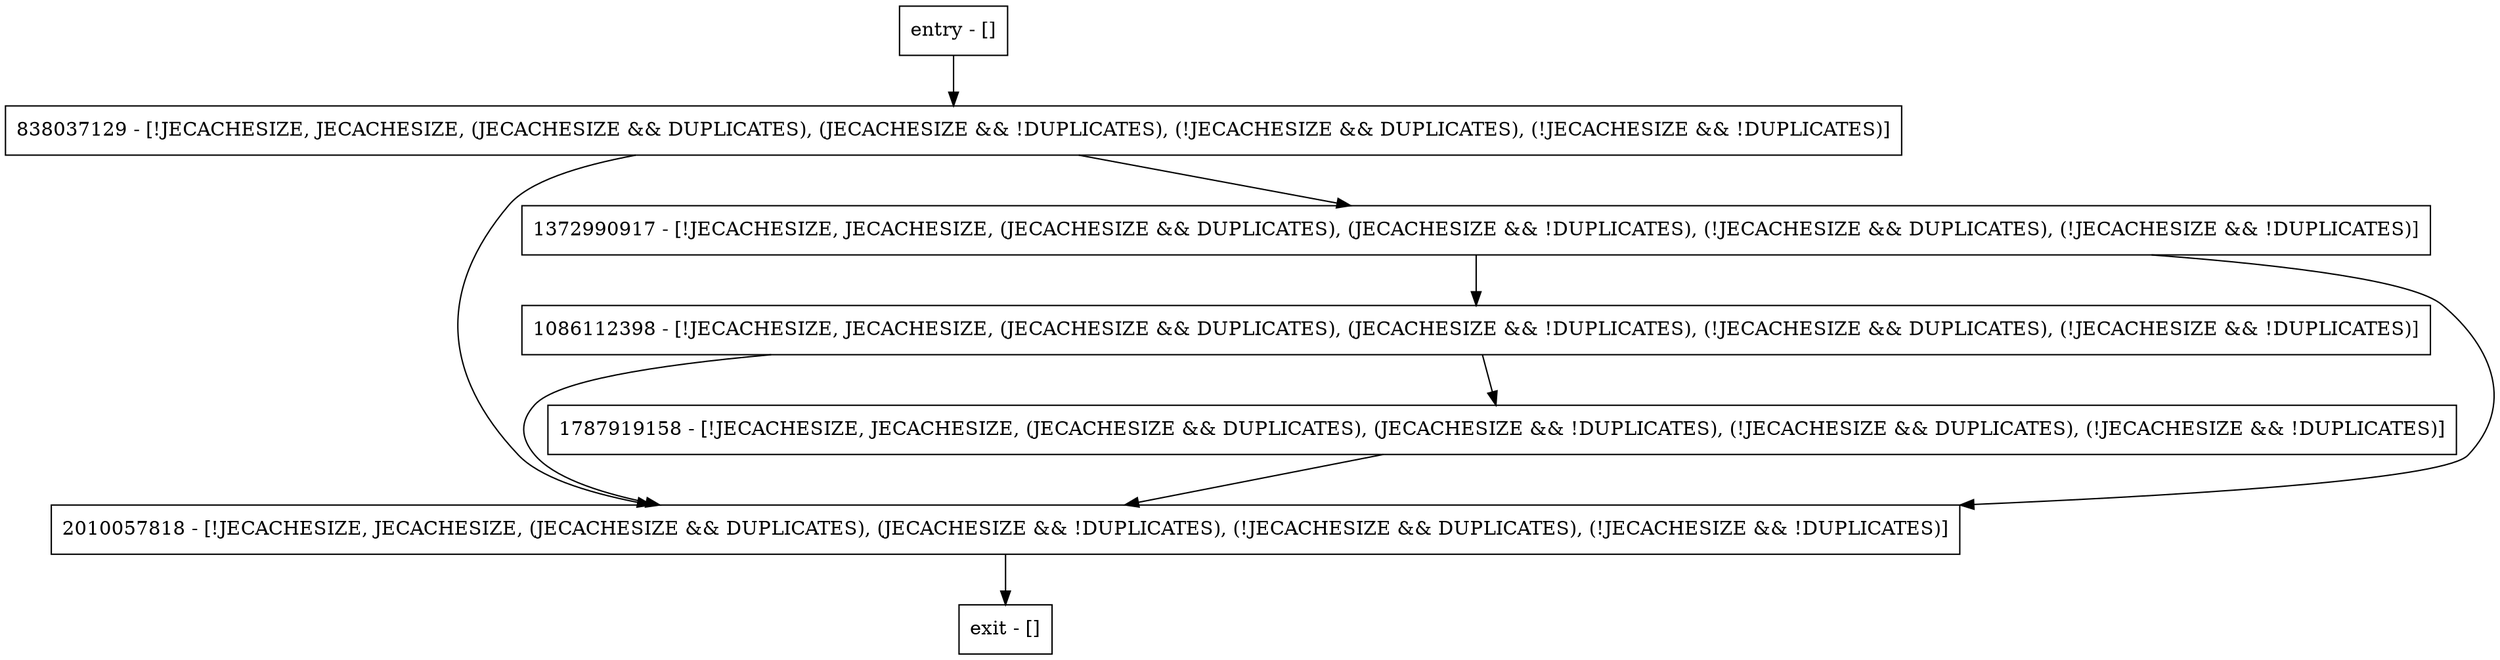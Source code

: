 digraph checkUpdatesAllowed {
node [shape=record];
1086112398 [label="1086112398 - [!JECACHESIZE, JECACHESIZE, (JECACHESIZE && DUPLICATES), (JECACHESIZE && !DUPLICATES), (!JECACHESIZE && DUPLICATES), (!JECACHESIZE && !DUPLICATES)]"];
entry [label="entry - []"];
exit [label="exit - []"];
838037129 [label="838037129 - [!JECACHESIZE, JECACHESIZE, (JECACHESIZE && DUPLICATES), (JECACHESIZE && !DUPLICATES), (!JECACHESIZE && DUPLICATES), (!JECACHESIZE && !DUPLICATES)]"];
2010057818 [label="2010057818 - [!JECACHESIZE, JECACHESIZE, (JECACHESIZE && DUPLICATES), (JECACHESIZE && !DUPLICATES), (!JECACHESIZE && DUPLICATES), (!JECACHESIZE && !DUPLICATES)]"];
1787919158 [label="1787919158 - [!JECACHESIZE, JECACHESIZE, (JECACHESIZE && DUPLICATES), (JECACHESIZE && !DUPLICATES), (!JECACHESIZE && DUPLICATES), (!JECACHESIZE && !DUPLICATES)]"];
1372990917 [label="1372990917 - [!JECACHESIZE, JECACHESIZE, (JECACHESIZE && DUPLICATES), (JECACHESIZE && !DUPLICATES), (!JECACHESIZE && DUPLICATES), (!JECACHESIZE && !DUPLICATES)]"];
entry;
exit;
1086112398 -> 1787919158;
1086112398 -> 2010057818;
entry -> 838037129;
838037129 -> 2010057818;
838037129 -> 1372990917;
2010057818 -> exit;
1787919158 -> 2010057818;
1372990917 -> 1086112398;
1372990917 -> 2010057818;
}
